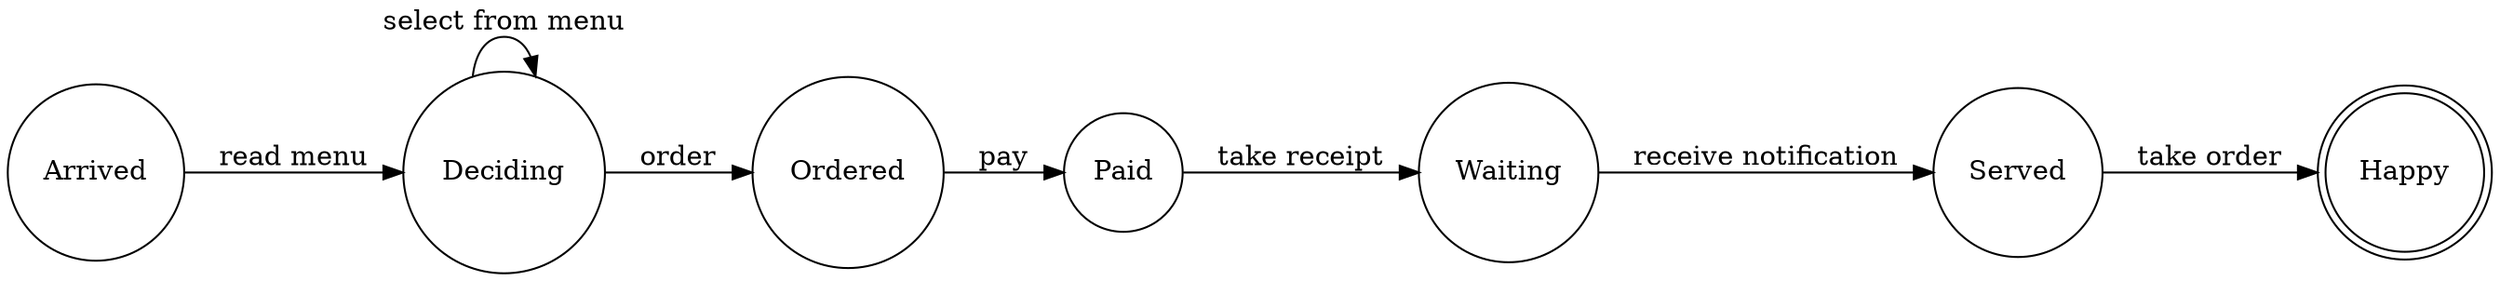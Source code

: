 digraph G 
{
rankdir="LR";
a[label="Arrived", shape="circle"];
b[label="Deciding", shape="circle"];
c[label="Ordered", shape="circle"];
d[label="Paid", shape="circle"];
e[label="Waiting", shape="circle"];
f[label="Served", shape="circle"];
g[label="Happy", shape="doublecircle"];
a->b[label="read menu"];
b->b[label="select from menu"];
b->c[label="order"];
c->d[label="pay"];
d->e[label="take receipt"];
e->f[label="receive notification"];
f->g[label="take order"];
}